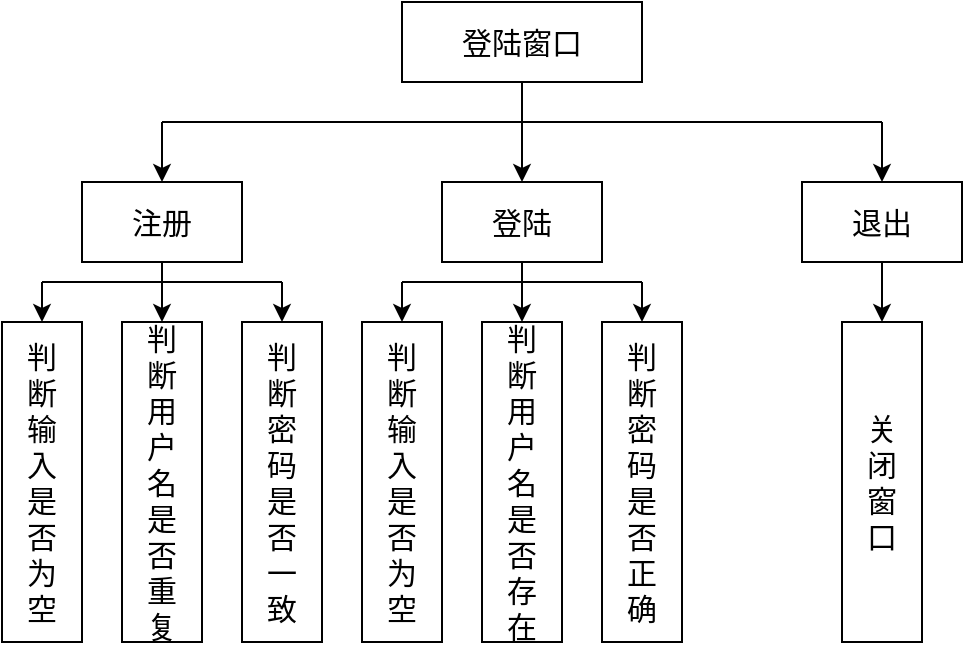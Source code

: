 <mxfile version="14.6.13" type="github">
  <diagram name="Page-1" id="19d8dcba-68ad-dc05-1034-9cf7b2a963f6">
    <mxGraphModel dx="1153" dy="579" grid="1" gridSize="10" guides="1" tooltips="1" connect="1" arrows="1" fold="1" page="1" pageScale="1" pageWidth="1100" pageHeight="850" background="#ffffff" math="0" shadow="0">
      <root>
        <mxCell id="0" />
        <mxCell id="1" parent="0" />
        <mxCell id="bVBlHPp7CL3iDHmbxvwB-4" value="" style="edgeStyle=orthogonalEdgeStyle;rounded=0;orthogonalLoop=1;jettySize=auto;html=1;" edge="1" parent="1" source="bVBlHPp7CL3iDHmbxvwB-2" target="bVBlHPp7CL3iDHmbxvwB-3">
          <mxGeometry relative="1" as="geometry">
            <Array as="points">
              <mxPoint x="500" y="150" />
              <mxPoint x="500" y="150" />
            </Array>
          </mxGeometry>
        </mxCell>
        <mxCell id="bVBlHPp7CL3iDHmbxvwB-2" value="&lt;font style=&quot;font-size: 15px&quot;&gt;登陆窗口&lt;/font&gt;" style="rounded=0;whiteSpace=wrap;html=1;" vertex="1" parent="1">
          <mxGeometry x="440" y="80" width="120" height="40" as="geometry" />
        </mxCell>
        <mxCell id="bVBlHPp7CL3iDHmbxvwB-3" value="&lt;font style=&quot;font-size: 15px&quot;&gt;登陆&lt;/font&gt;" style="whiteSpace=wrap;html=1;rounded=0;" vertex="1" parent="1">
          <mxGeometry x="460" y="170" width="80" height="40" as="geometry" />
        </mxCell>
        <mxCell id="bVBlHPp7CL3iDHmbxvwB-6" value="" style="endArrow=none;html=1;" edge="1" parent="1">
          <mxGeometry width="50" height="50" relative="1" as="geometry">
            <mxPoint x="320" y="140" as="sourcePoint" />
            <mxPoint x="680" y="140" as="targetPoint" />
          </mxGeometry>
        </mxCell>
        <mxCell id="bVBlHPp7CL3iDHmbxvwB-32" value="" style="edgeStyle=orthogonalEdgeStyle;rounded=0;orthogonalLoop=1;jettySize=auto;html=1;" edge="1" parent="1" source="bVBlHPp7CL3iDHmbxvwB-7">
          <mxGeometry relative="1" as="geometry">
            <mxPoint x="680" y="240" as="targetPoint" />
          </mxGeometry>
        </mxCell>
        <mxCell id="bVBlHPp7CL3iDHmbxvwB-7" value="&lt;font style=&quot;font-size: 15px&quot;&gt;退出&lt;/font&gt;" style="whiteSpace=wrap;html=1;rounded=0;" vertex="1" parent="1">
          <mxGeometry x="640" y="170" width="80" height="40" as="geometry" />
        </mxCell>
        <mxCell id="bVBlHPp7CL3iDHmbxvwB-10" value="" style="edgeStyle=orthogonalEdgeStyle;rounded=0;orthogonalLoop=1;jettySize=auto;html=1;entryX=0.5;entryY=0;entryDx=0;entryDy=0;" edge="1" parent="1" target="bVBlHPp7CL3iDHmbxvwB-7">
          <mxGeometry relative="1" as="geometry">
            <mxPoint x="680" y="140" as="sourcePoint" />
            <mxPoint x="510" y="180" as="targetPoint" />
            <Array as="points">
              <mxPoint x="680" y="150" />
              <mxPoint x="680" y="150" />
            </Array>
          </mxGeometry>
        </mxCell>
        <mxCell id="bVBlHPp7CL3iDHmbxvwB-15" value="" style="edgeStyle=orthogonalEdgeStyle;rounded=0;orthogonalLoop=1;jettySize=auto;html=1;" edge="1" parent="1" source="bVBlHPp7CL3iDHmbxvwB-12">
          <mxGeometry relative="1" as="geometry">
            <mxPoint x="320" y="240" as="targetPoint" />
            <Array as="points">
              <mxPoint x="320" y="230" />
              <mxPoint x="320" y="230" />
            </Array>
          </mxGeometry>
        </mxCell>
        <mxCell id="bVBlHPp7CL3iDHmbxvwB-12" value="&lt;font style=&quot;font-size: 15px&quot;&gt;注册&lt;/font&gt;" style="whiteSpace=wrap;html=1;rounded=0;" vertex="1" parent="1">
          <mxGeometry x="280" y="170" width="80" height="40" as="geometry" />
        </mxCell>
        <mxCell id="bVBlHPp7CL3iDHmbxvwB-13" value="" style="edgeStyle=orthogonalEdgeStyle;rounded=0;orthogonalLoop=1;jettySize=auto;html=1;entryX=0.5;entryY=0;entryDx=0;entryDy=0;" edge="1" parent="1" target="bVBlHPp7CL3iDHmbxvwB-12">
          <mxGeometry relative="1" as="geometry">
            <mxPoint x="320" y="140" as="sourcePoint" />
            <mxPoint x="690" y="180" as="targetPoint" />
            <Array as="points">
              <mxPoint x="320" y="160" />
              <mxPoint x="320" y="160" />
            </Array>
          </mxGeometry>
        </mxCell>
        <mxCell id="bVBlHPp7CL3iDHmbxvwB-16" value="&lt;div&gt;&lt;span style=&quot;font-size: 15px&quot;&gt;判&lt;/span&gt;&lt;/div&gt;&lt;div&gt;&lt;span style=&quot;font-size: 15px&quot;&gt;断&lt;/span&gt;&lt;/div&gt;&lt;div&gt;&lt;span style=&quot;font-size: 15px&quot;&gt;输&lt;/span&gt;&lt;/div&gt;&lt;div&gt;&lt;span style=&quot;font-size: 15px&quot;&gt;入&lt;/span&gt;&lt;/div&gt;&lt;div&gt;&lt;span style=&quot;font-size: 15px&quot;&gt;是&lt;/span&gt;&lt;/div&gt;&lt;div&gt;&lt;span style=&quot;font-size: 15px&quot;&gt;否&lt;/span&gt;&lt;/div&gt;&lt;div&gt;&lt;span style=&quot;font-size: 15px&quot;&gt;为&lt;/span&gt;&lt;/div&gt;&lt;div&gt;&lt;span style=&quot;font-size: 15px&quot;&gt;空&lt;/span&gt;&lt;/div&gt;" style="whiteSpace=wrap;html=1;rounded=0;align=center;" vertex="1" parent="1">
          <mxGeometry x="240" y="240" width="40" height="160" as="geometry" />
        </mxCell>
        <mxCell id="bVBlHPp7CL3iDHmbxvwB-18" value="&lt;div&gt;&lt;span style=&quot;font-size: 15px&quot;&gt;判&lt;/span&gt;&lt;/div&gt;&lt;div&gt;&lt;span style=&quot;font-size: 15px&quot;&gt;断&lt;/span&gt;&lt;/div&gt;&lt;div&gt;&lt;span style=&quot;font-size: 15px&quot;&gt;用&lt;/span&gt;&lt;/div&gt;&lt;div&gt;&lt;span style=&quot;font-size: 15px&quot;&gt;户&lt;/span&gt;&lt;/div&gt;&lt;div&gt;&lt;span style=&quot;font-size: 15px&quot;&gt;名&lt;/span&gt;&lt;/div&gt;&lt;div&gt;&lt;span style=&quot;font-size: 15px&quot;&gt;是&lt;/span&gt;&lt;/div&gt;&lt;div&gt;&lt;span style=&quot;font-size: 15px&quot;&gt;否&lt;/span&gt;&lt;/div&gt;&lt;div&gt;&lt;span style=&quot;font-size: 15px&quot;&gt;重&lt;/span&gt;&lt;/div&gt;&lt;div&gt;&lt;span style=&quot;font-size: 15px&quot;&gt;复&lt;/span&gt;&lt;/div&gt;" style="whiteSpace=wrap;html=1;rounded=0;align=center;" vertex="1" parent="1">
          <mxGeometry x="300" y="240" width="40" height="160" as="geometry" />
        </mxCell>
        <mxCell id="bVBlHPp7CL3iDHmbxvwB-20" value="&lt;div&gt;&lt;span style=&quot;font-size: 15px&quot;&gt;判&lt;/span&gt;&lt;/div&gt;&lt;div&gt;&lt;span style=&quot;font-size: 15px&quot;&gt;断&lt;/span&gt;&lt;/div&gt;&lt;div&gt;&lt;span style=&quot;font-size: 15px&quot;&gt;密&lt;/span&gt;&lt;/div&gt;&lt;div&gt;&lt;span style=&quot;font-size: 15px&quot;&gt;码&lt;/span&gt;&lt;/div&gt;&lt;div&gt;&lt;span style=&quot;font-size: 15px&quot;&gt;是&lt;/span&gt;&lt;/div&gt;&lt;div&gt;&lt;span style=&quot;font-size: 15px&quot;&gt;否&lt;/span&gt;&lt;/div&gt;&lt;div&gt;&lt;span style=&quot;font-size: 15px&quot;&gt;一&lt;/span&gt;&lt;/div&gt;&lt;div&gt;&lt;span style=&quot;font-size: 15px&quot;&gt;致&lt;/span&gt;&lt;/div&gt;" style="whiteSpace=wrap;html=1;rounded=0;align=center;" vertex="1" parent="1">
          <mxGeometry x="360" y="240" width="40" height="160" as="geometry" />
        </mxCell>
        <mxCell id="bVBlHPp7CL3iDHmbxvwB-21" value="" style="endArrow=none;html=1;" edge="1" parent="1">
          <mxGeometry width="50" height="50" relative="1" as="geometry">
            <mxPoint x="260" y="220" as="sourcePoint" />
            <mxPoint x="380" y="220" as="targetPoint" />
          </mxGeometry>
        </mxCell>
        <mxCell id="bVBlHPp7CL3iDHmbxvwB-22" value="" style="edgeStyle=orthogonalEdgeStyle;rounded=0;orthogonalLoop=1;jettySize=auto;html=1;entryX=0.5;entryY=0;entryDx=0;entryDy=0;" edge="1" parent="1" target="bVBlHPp7CL3iDHmbxvwB-16">
          <mxGeometry relative="1" as="geometry">
            <mxPoint x="260" y="220" as="sourcePoint" />
            <mxPoint x="330" y="250" as="targetPoint" />
            <Array as="points">
              <mxPoint x="260" y="230" />
              <mxPoint x="260" y="230" />
            </Array>
          </mxGeometry>
        </mxCell>
        <mxCell id="bVBlHPp7CL3iDHmbxvwB-23" value="" style="edgeStyle=orthogonalEdgeStyle;rounded=0;orthogonalLoop=1;jettySize=auto;html=1;" edge="1" parent="1">
          <mxGeometry relative="1" as="geometry">
            <mxPoint x="380" y="220" as="sourcePoint" />
            <mxPoint x="380" y="240" as="targetPoint" />
            <Array as="points">
              <mxPoint x="380" y="230" />
              <mxPoint x="380" y="240" />
              <mxPoint x="270" y="240" />
            </Array>
          </mxGeometry>
        </mxCell>
        <mxCell id="bVBlHPp7CL3iDHmbxvwB-24" value="" style="edgeStyle=orthogonalEdgeStyle;rounded=0;orthogonalLoop=1;jettySize=auto;html=1;" edge="1" parent="1">
          <mxGeometry relative="1" as="geometry">
            <mxPoint x="500" y="210" as="sourcePoint" />
            <mxPoint x="500" y="240" as="targetPoint" />
            <Array as="points">
              <mxPoint x="500" y="230" />
              <mxPoint x="500" y="230" />
            </Array>
          </mxGeometry>
        </mxCell>
        <mxCell id="bVBlHPp7CL3iDHmbxvwB-25" value="&lt;div&gt;&lt;span style=&quot;font-size: 15px&quot;&gt;判&lt;/span&gt;&lt;/div&gt;&lt;div&gt;&lt;span style=&quot;font-size: 15px&quot;&gt;断&lt;/span&gt;&lt;/div&gt;&lt;div&gt;&lt;span style=&quot;font-size: 15px&quot;&gt;输&lt;/span&gt;&lt;/div&gt;&lt;div&gt;&lt;span style=&quot;font-size: 15px&quot;&gt;入&lt;/span&gt;&lt;/div&gt;&lt;div&gt;&lt;span style=&quot;font-size: 15px&quot;&gt;是&lt;/span&gt;&lt;/div&gt;&lt;div&gt;&lt;span style=&quot;font-size: 15px&quot;&gt;否&lt;/span&gt;&lt;/div&gt;&lt;div&gt;&lt;span style=&quot;font-size: 15px&quot;&gt;为&lt;/span&gt;&lt;/div&gt;&lt;div&gt;&lt;span style=&quot;font-size: 15px&quot;&gt;空&lt;/span&gt;&lt;/div&gt;" style="whiteSpace=wrap;html=1;rounded=0;align=center;" vertex="1" parent="1">
          <mxGeometry x="420" y="240" width="40" height="160" as="geometry" />
        </mxCell>
        <mxCell id="bVBlHPp7CL3iDHmbxvwB-26" value="&lt;div&gt;&lt;span style=&quot;font-size: 15px&quot;&gt;判&lt;/span&gt;&lt;/div&gt;&lt;div&gt;&lt;span style=&quot;font-size: 15px&quot;&gt;断&lt;/span&gt;&lt;/div&gt;&lt;div&gt;&lt;span style=&quot;font-size: 15px&quot;&gt;用&lt;/span&gt;&lt;/div&gt;&lt;div&gt;&lt;span style=&quot;font-size: 15px&quot;&gt;户&lt;/span&gt;&lt;/div&gt;&lt;div&gt;&lt;span style=&quot;font-size: 15px&quot;&gt;名&lt;/span&gt;&lt;/div&gt;&lt;div&gt;&lt;span style=&quot;font-size: 15px&quot;&gt;是&lt;/span&gt;&lt;/div&gt;&lt;div&gt;&lt;span style=&quot;font-size: 15px&quot;&gt;否&lt;/span&gt;&lt;/div&gt;&lt;div&gt;&lt;span style=&quot;font-size: 15px&quot;&gt;存&lt;/span&gt;&lt;/div&gt;&lt;div&gt;&lt;span style=&quot;font-size: 15px&quot;&gt;在&lt;/span&gt;&lt;/div&gt;" style="whiteSpace=wrap;html=1;rounded=0;align=center;" vertex="1" parent="1">
          <mxGeometry x="480" y="240" width="40" height="160" as="geometry" />
        </mxCell>
        <mxCell id="bVBlHPp7CL3iDHmbxvwB-27" value="&lt;div&gt;&lt;span style=&quot;font-size: 15px&quot;&gt;判&lt;/span&gt;&lt;/div&gt;&lt;div&gt;&lt;span style=&quot;font-size: 15px&quot;&gt;断&lt;/span&gt;&lt;/div&gt;&lt;div&gt;&lt;span style=&quot;font-size: 15px&quot;&gt;密&lt;/span&gt;&lt;/div&gt;&lt;div&gt;&lt;span style=&quot;font-size: 15px&quot;&gt;码&lt;/span&gt;&lt;/div&gt;&lt;div&gt;&lt;span style=&quot;font-size: 15px&quot;&gt;是&lt;/span&gt;&lt;/div&gt;&lt;div&gt;&lt;span style=&quot;font-size: 15px&quot;&gt;否&lt;/span&gt;&lt;/div&gt;&lt;div&gt;&lt;span style=&quot;font-size: 15px&quot;&gt;正&lt;/span&gt;&lt;/div&gt;&lt;div&gt;&lt;span style=&quot;font-size: 15px&quot;&gt;确&lt;/span&gt;&lt;/div&gt;" style="whiteSpace=wrap;html=1;rounded=0;align=center;" vertex="1" parent="1">
          <mxGeometry x="540" y="240" width="40" height="160" as="geometry" />
        </mxCell>
        <mxCell id="bVBlHPp7CL3iDHmbxvwB-28" value="" style="endArrow=none;html=1;" edge="1" parent="1">
          <mxGeometry width="50" height="50" relative="1" as="geometry">
            <mxPoint x="440" y="220" as="sourcePoint" />
            <mxPoint x="560" y="220" as="targetPoint" />
          </mxGeometry>
        </mxCell>
        <mxCell id="bVBlHPp7CL3iDHmbxvwB-29" value="" style="edgeStyle=orthogonalEdgeStyle;rounded=0;orthogonalLoop=1;jettySize=auto;html=1;entryX=0.5;entryY=0;entryDx=0;entryDy=0;" edge="1" parent="1" target="bVBlHPp7CL3iDHmbxvwB-25">
          <mxGeometry relative="1" as="geometry">
            <mxPoint x="440" y="220" as="sourcePoint" />
            <mxPoint x="510" y="250" as="targetPoint" />
            <Array as="points">
              <mxPoint x="440" y="230" />
              <mxPoint x="440" y="230" />
            </Array>
          </mxGeometry>
        </mxCell>
        <mxCell id="bVBlHPp7CL3iDHmbxvwB-30" value="" style="edgeStyle=orthogonalEdgeStyle;rounded=0;orthogonalLoop=1;jettySize=auto;html=1;" edge="1" parent="1">
          <mxGeometry relative="1" as="geometry">
            <mxPoint x="560" y="220" as="sourcePoint" />
            <mxPoint x="560" y="240" as="targetPoint" />
            <Array as="points">
              <mxPoint x="560" y="230" />
              <mxPoint x="560" y="240" />
              <mxPoint x="450" y="240" />
            </Array>
          </mxGeometry>
        </mxCell>
        <mxCell id="bVBlHPp7CL3iDHmbxvwB-33" value="&lt;div&gt;&lt;span style=&quot;font-size: 15px&quot;&gt;关&lt;/span&gt;&lt;/div&gt;&lt;div&gt;&lt;span style=&quot;font-size: 15px&quot;&gt;闭&lt;/span&gt;&lt;/div&gt;&lt;div&gt;&lt;span style=&quot;font-size: 15px&quot;&gt;窗&lt;/span&gt;&lt;/div&gt;&lt;div&gt;&lt;span style=&quot;font-size: 15px&quot;&gt;口&lt;/span&gt;&lt;/div&gt;" style="whiteSpace=wrap;html=1;rounded=0;align=center;" vertex="1" parent="1">
          <mxGeometry x="660" y="240" width="40" height="160" as="geometry" />
        </mxCell>
      </root>
    </mxGraphModel>
  </diagram>
</mxfile>
